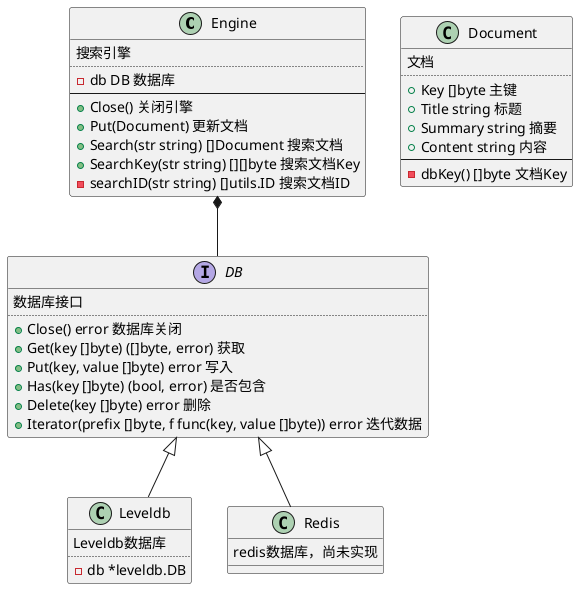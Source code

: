 @startuml
class Engine {
  搜索引擎
  ..
  - db DB 数据库
  --
  + Close() 关闭引擎
  + Put(Document) 更新文档
  + Search(str string) []Document 搜索文档
  + SearchKey(str string) [][]byte 搜索文档Key
  - searchID(str string) []utils.ID 搜索文档ID
}

class Document {
  文档
  ..
  + Key []byte 主键
  + Title string 标题
  + Summary string 摘要
  + Content string 内容
  --
  - dbKey() []byte 文档Key
}

interface DB {
  数据库接口
  ..
  + Close() error 数据库关闭
  + Get(key []byte) ([]byte, error) 获取
  + Put(key, value []byte) error 写入
  + Has(key []byte) (bool, error) 是否包含
  + Delete(key []byte) error 删除
  + Iterator(prefix []byte, f func(key, value []byte)) error 迭代数据
}
class Leveldb {
  Leveldb数据库
  ..
  - db *leveldb.DB
}
class Redis {
  redis数据库，尚未实现
}


Engine *-- DB
DB <|-- Leveldb
DB <|-- Redis

@enduml
